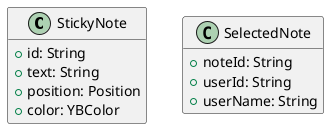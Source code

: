 @startuml
'https://plantuml.com/class-diagram

class StickyNote {
    + id: String
    + text: String
    + position: Position
    + color: YBColor
}

class SelectedNote {
    + noteId: String
    + userId: String
    + userName: String
}

hide empty members

@enduml